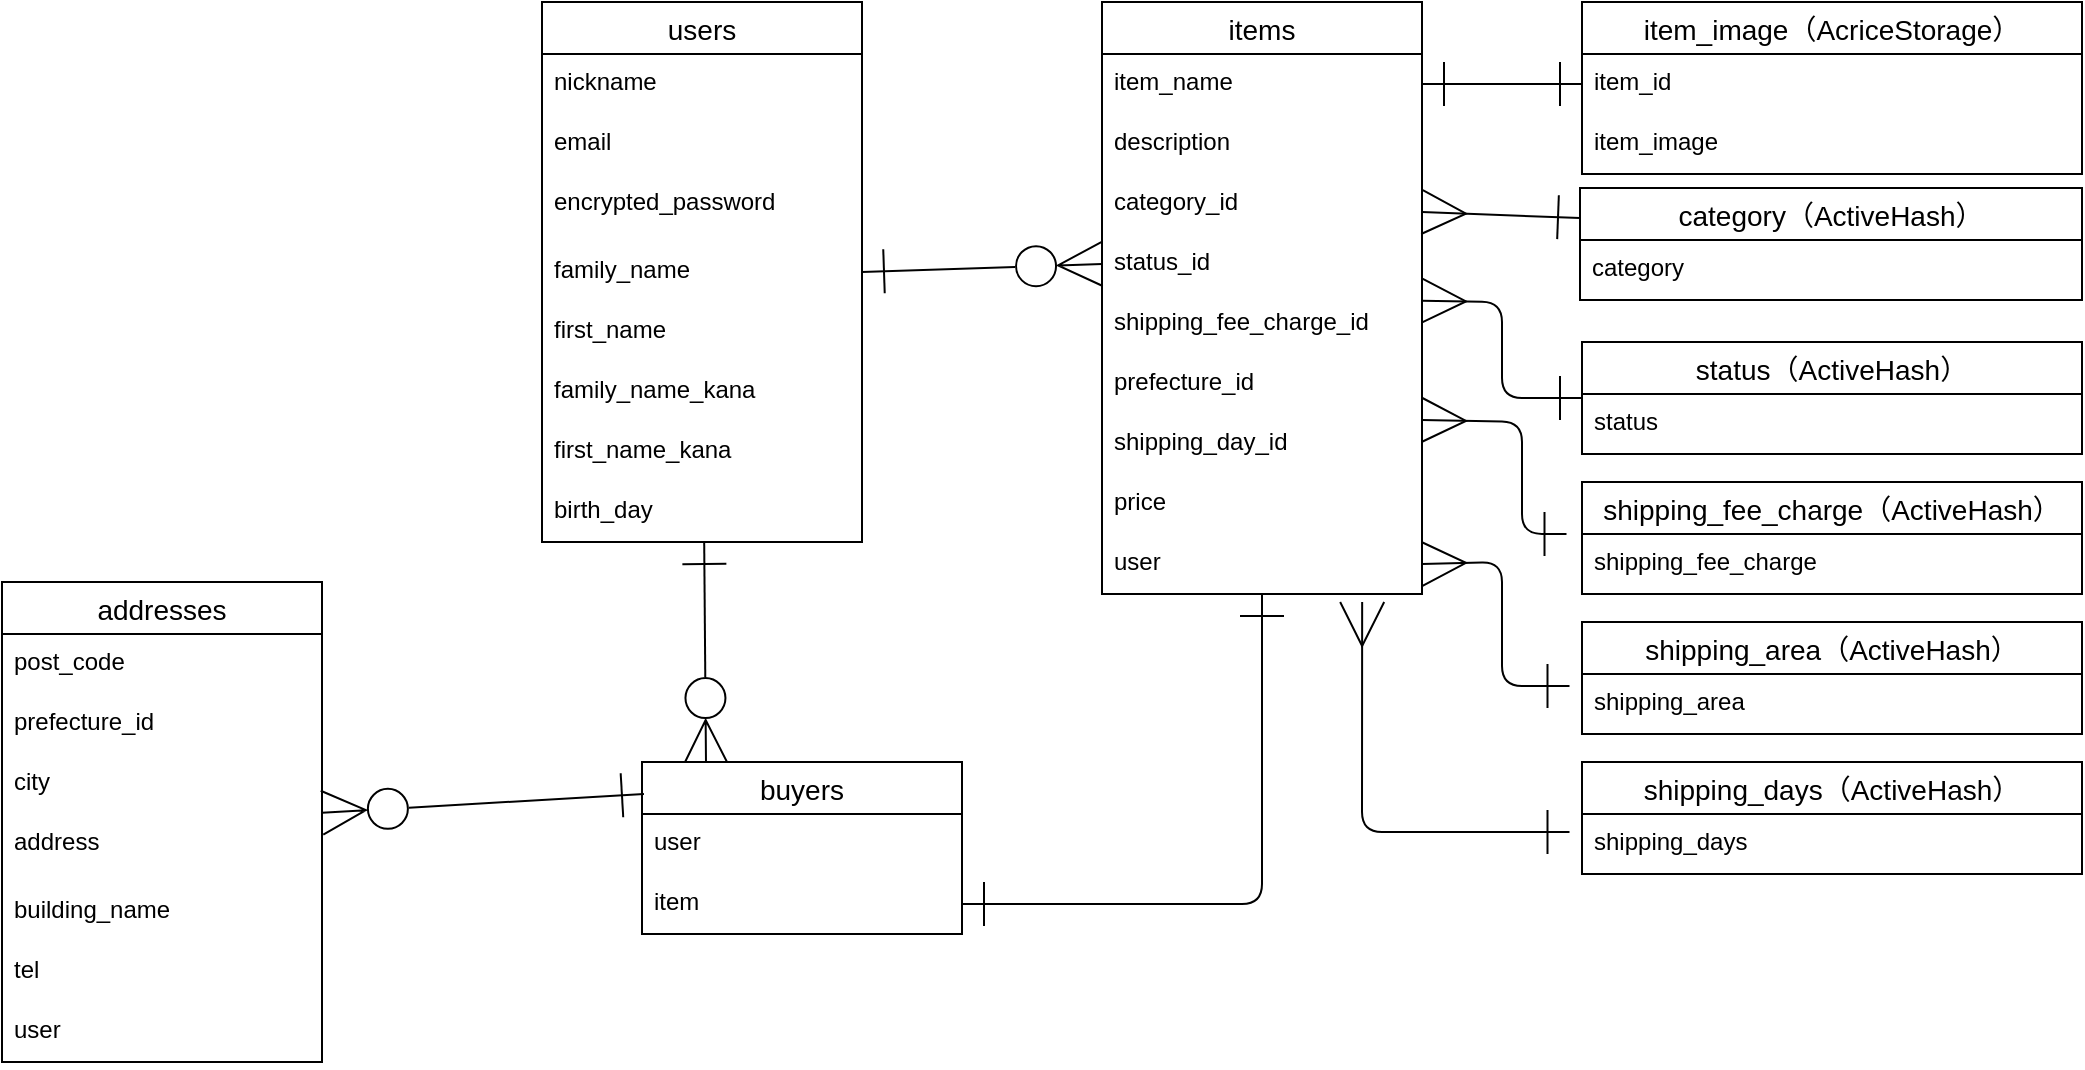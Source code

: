 <mxfile>
    <diagram id="aHVDSEkehMD-egq3Ggf0" name="ページ1">
        <mxGraphModel dx="1186" dy="757" grid="1" gridSize="10" guides="1" tooltips="1" connect="1" arrows="1" fold="1" page="1" pageScale="1" pageWidth="827" pageHeight="1169" math="0" shadow="0">
            <root>
                <mxCell id="0"/>
                <mxCell id="1" parent="0"/>
                <mxCell id="106" style="edgeStyle=none;html=1;entryX=0;entryY=0.5;entryDx=0;entryDy=0;exitX=1;exitY=0.5;exitDx=0;exitDy=0;endArrow=ERzeroToMany;endFill=0;jumpSize=6;endSize=20;startArrow=ERone;startFill=0;startSize=20;" edge="1" parent="1" source="70" target="75">
                    <mxGeometry relative="1" as="geometry">
                        <mxPoint x="540" y="258" as="targetPoint"/>
                    </mxGeometry>
                </mxCell>
                <mxCell id="131" style="edgeStyle=none;rounded=1;jumpSize=6;html=1;startArrow=ERone;startFill=0;endArrow=ERzeroToMany;endFill=0;startSize=20;endSize=20;strokeColor=default;entryX=0.2;entryY=0.012;entryDx=0;entryDy=0;entryPerimeter=0;" edge="1" parent="1" source="58" target="81">
                    <mxGeometry relative="1" as="geometry">
                        <mxPoint x="350" y="480" as="targetPoint"/>
                    </mxGeometry>
                </mxCell>
                <object label="users" id="58">
                    <mxCell style="swimlane;fontStyle=0;childLayout=stackLayout;horizontal=1;startSize=26;horizontalStack=0;resizeParent=1;resizeParentMax=0;resizeLast=0;collapsible=1;marginBottom=0;align=center;fontSize=14;" vertex="1" parent="1">
                        <mxGeometry x="270" y="110" width="160" height="270" as="geometry">
                            <mxRectangle x="90" y="110" width="50" height="26" as="alternateBounds"/>
                        </mxGeometry>
                    </mxCell>
                </object>
                <mxCell id="59" value="nickname" style="text;strokeColor=none;fillColor=none;spacingLeft=4;spacingRight=4;overflow=hidden;rotatable=0;points=[[0,0.5],[1,0.5]];portConstraint=eastwest;fontSize=12;" vertex="1" parent="58">
                    <mxGeometry y="26" width="160" height="30" as="geometry"/>
                </mxCell>
                <mxCell id="60" value="email" style="text;strokeColor=none;fillColor=none;spacingLeft=4;spacingRight=4;overflow=hidden;rotatable=0;points=[[0,0.5],[1,0.5]];portConstraint=eastwest;fontSize=12;" vertex="1" parent="58">
                    <mxGeometry y="56" width="160" height="30" as="geometry"/>
                </mxCell>
                <mxCell id="68" value="encrypted_password&#10;&#10;" style="text;strokeColor=none;fillColor=none;spacingLeft=4;spacingRight=4;overflow=hidden;rotatable=0;points=[[0,0.5],[1,0.5]];portConstraint=eastwest;fontSize=12;" vertex="1" parent="58">
                    <mxGeometry y="86" width="160" height="34" as="geometry"/>
                </mxCell>
                <mxCell id="70" value="family_name" style="text;strokeColor=none;fillColor=none;spacingLeft=4;spacingRight=4;overflow=hidden;rotatable=0;points=[[0,0.5],[1,0.5]];portConstraint=eastwest;fontSize=12;" vertex="1" parent="58">
                    <mxGeometry y="120" width="160" height="30" as="geometry"/>
                </mxCell>
                <mxCell id="71" value="first_name" style="text;strokeColor=none;fillColor=none;spacingLeft=4;spacingRight=4;overflow=hidden;rotatable=0;points=[[0,0.5],[1,0.5]];portConstraint=eastwest;fontSize=12;" vertex="1" parent="58">
                    <mxGeometry y="150" width="160" height="30" as="geometry"/>
                </mxCell>
                <mxCell id="72" value="family_name_kana" style="text;strokeColor=none;fillColor=none;spacingLeft=4;spacingRight=4;overflow=hidden;rotatable=0;points=[[0,0.5],[1,0.5]];portConstraint=eastwest;fontSize=12;" vertex="1" parent="58">
                    <mxGeometry y="180" width="160" height="30" as="geometry"/>
                </mxCell>
                <mxCell id="73" value="first_name_kana" style="text;strokeColor=none;fillColor=none;spacingLeft=4;spacingRight=4;overflow=hidden;rotatable=0;points=[[0,0.5],[1,0.5]];portConstraint=eastwest;fontSize=12;" vertex="1" parent="58">
                    <mxGeometry y="210" width="160" height="30" as="geometry"/>
                </mxCell>
                <mxCell id="74" value="birth_day" style="text;strokeColor=none;fillColor=none;spacingLeft=4;spacingRight=4;overflow=hidden;rotatable=0;points=[[0,0.5],[1,0.5]];portConstraint=eastwest;fontSize=12;" vertex="1" parent="58">
                    <mxGeometry y="240" width="160" height="30" as="geometry"/>
                </mxCell>
                <mxCell id="109" style="edgeStyle=none;jumpSize=6;html=1;entryX=1;entryY=0.5;entryDx=0;entryDy=0;startArrow=ERone;startFill=0;endArrow=ERone;endFill=0;startSize=20;endSize=20;strokeColor=default;" edge="1" parent="1" source="62" target="83">
                    <mxGeometry relative="1" as="geometry">
                        <Array as="points">
                            <mxPoint x="630" y="561"/>
                        </Array>
                    </mxGeometry>
                </mxCell>
                <mxCell id="110" style="edgeStyle=none;jumpSize=6;html=1;entryX=0;entryY=0.5;entryDx=0;entryDy=0;startArrow=ERone;startFill=0;endArrow=ERone;endFill=0;startSize=20;endSize=20;strokeColor=default;exitX=1;exitY=0.5;exitDx=0;exitDy=0;" edge="1" parent="1" source="63" target="87">
                    <mxGeometry relative="1" as="geometry">
                        <mxPoint x="720" y="151" as="sourcePoint"/>
                    </mxGeometry>
                </mxCell>
                <mxCell id="127" style="edgeStyle=none;jumpSize=6;html=1;entryX=0;entryY=0.5;entryDx=0;entryDy=0;startArrow=ERmany;startFill=0;endArrow=ERone;endFill=0;startSize=20;endSize=20;strokeColor=default;" edge="1" parent="1" source="62" target="117">
                    <mxGeometry relative="1" as="geometry">
                        <Array as="points">
                            <mxPoint x="750" y="260"/>
                            <mxPoint x="750" y="308"/>
                        </Array>
                    </mxGeometry>
                </mxCell>
                <mxCell id="128" style="edgeStyle=none;jumpSize=6;html=1;entryX=-0.031;entryY=0;entryDx=0;entryDy=0;entryPerimeter=0;startArrow=ERmany;startFill=0;endArrow=ERone;endFill=0;startSize=20;endSize=20;strokeColor=default;exitX=1;exitY=0.1;exitDx=0;exitDy=0;exitPerimeter=0;" edge="1" parent="1" source="78" target="120">
                    <mxGeometry relative="1" as="geometry">
                        <Array as="points">
                            <mxPoint x="760" y="320"/>
                            <mxPoint x="760" y="376"/>
                        </Array>
                    </mxGeometry>
                </mxCell>
                <mxCell id="129" style="edgeStyle=none;jumpSize=6;html=1;entryX=-0.025;entryY=0.2;entryDx=0;entryDy=0;entryPerimeter=0;startArrow=ERmany;startFill=0;endArrow=ERone;endFill=0;startSize=20;endSize=20;strokeColor=default;rounded=1;exitX=1;exitY=0.5;exitDx=0;exitDy=0;" edge="1" parent="1" source="90" target="122">
                    <mxGeometry relative="1" as="geometry">
                        <Array as="points">
                            <mxPoint x="750" y="390"/>
                            <mxPoint x="750" y="452"/>
                        </Array>
                    </mxGeometry>
                </mxCell>
                <mxCell id="130" style="edgeStyle=none;jumpSize=6;html=1;entryX=-0.025;entryY=0.3;entryDx=0;entryDy=0;entryPerimeter=0;startArrow=ERmany;startFill=0;endArrow=ERone;endFill=0;startSize=20;endSize=20;strokeColor=default;exitX=0.813;exitY=1.133;exitDx=0;exitDy=0;exitPerimeter=0;" edge="1" parent="1" source="90" target="124">
                    <mxGeometry relative="1" as="geometry">
                        <Array as="points">
                            <mxPoint x="680" y="525"/>
                        </Array>
                    </mxGeometry>
                </mxCell>
                <mxCell id="62" value="items" style="swimlane;fontStyle=0;childLayout=stackLayout;horizontal=1;startSize=26;horizontalStack=0;resizeParent=1;resizeParentMax=0;resizeLast=0;collapsible=1;marginBottom=0;align=center;fontSize=14;" vertex="1" parent="1">
                    <mxGeometry x="550" y="110" width="160" height="296" as="geometry"/>
                </mxCell>
                <mxCell id="63" value="item_name" style="text;strokeColor=none;fillColor=none;spacingLeft=4;spacingRight=4;overflow=hidden;rotatable=0;points=[[0,0.5],[1,0.5]];portConstraint=eastwest;fontSize=12;" vertex="1" parent="62">
                    <mxGeometry y="26" width="160" height="30" as="geometry"/>
                </mxCell>
                <mxCell id="64" value="description" style="text;strokeColor=none;fillColor=none;spacingLeft=4;spacingRight=4;overflow=hidden;rotatable=0;points=[[0,0.5],[1,0.5]];portConstraint=eastwest;fontSize=12;" vertex="1" parent="62">
                    <mxGeometry y="56" width="160" height="30" as="geometry"/>
                </mxCell>
                <mxCell id="65" value="category_id" style="text;strokeColor=none;fillColor=none;spacingLeft=4;spacingRight=4;overflow=hidden;rotatable=0;points=[[0,0.5],[1,0.5]];portConstraint=eastwest;fontSize=12;" vertex="1" parent="62">
                    <mxGeometry y="86" width="160" height="30" as="geometry"/>
                </mxCell>
                <mxCell id="75" value="status_id" style="text;strokeColor=none;fillColor=none;spacingLeft=4;spacingRight=4;overflow=hidden;rotatable=0;points=[[0,0.5],[1,0.5]];portConstraint=eastwest;fontSize=12;" vertex="1" parent="62">
                    <mxGeometry y="116" width="160" height="30" as="geometry"/>
                </mxCell>
                <mxCell id="76" value="shipping_fee_charge_id" style="text;strokeColor=none;fillColor=none;spacingLeft=4;spacingRight=4;overflow=hidden;rotatable=0;points=[[0,0.5],[1,0.5]];portConstraint=eastwest;fontSize=12;" vertex="1" parent="62">
                    <mxGeometry y="146" width="160" height="30" as="geometry"/>
                </mxCell>
                <mxCell id="77" value="prefecture_id" style="text;strokeColor=none;fillColor=none;spacingLeft=4;spacingRight=4;overflow=hidden;rotatable=0;points=[[0,0.5],[1,0.5]];portConstraint=eastwest;fontSize=12;" vertex="1" parent="62">
                    <mxGeometry y="176" width="160" height="30" as="geometry"/>
                </mxCell>
                <mxCell id="78" value="shipping_day_id" style="text;strokeColor=none;fillColor=none;spacingLeft=4;spacingRight=4;overflow=hidden;rotatable=0;points=[[0,0.5],[1,0.5]];portConstraint=eastwest;fontSize=12;" vertex="1" parent="62">
                    <mxGeometry y="206" width="160" height="30" as="geometry"/>
                </mxCell>
                <mxCell id="79" value="price" style="text;strokeColor=none;fillColor=none;spacingLeft=4;spacingRight=4;overflow=hidden;rotatable=0;points=[[0,0.5],[1,0.5]];portConstraint=eastwest;fontSize=12;" vertex="1" parent="62">
                    <mxGeometry y="236" width="160" height="30" as="geometry"/>
                </mxCell>
                <mxCell id="90" value="user" style="text;strokeColor=none;fillColor=none;spacingLeft=4;spacingRight=4;overflow=hidden;rotatable=0;points=[[0,0.5],[1,0.5]];portConstraint=eastwest;fontSize=12;" vertex="1" parent="62">
                    <mxGeometry y="266" width="160" height="30" as="geometry"/>
                </mxCell>
                <mxCell id="81" value="buyers" style="swimlane;fontStyle=0;childLayout=stackLayout;horizontal=1;startSize=26;horizontalStack=0;resizeParent=1;resizeParentMax=0;resizeLast=0;collapsible=1;marginBottom=0;align=center;fontSize=14;" vertex="1" parent="1">
                    <mxGeometry x="320" y="490" width="160" height="86" as="geometry"/>
                </mxCell>
                <mxCell id="82" value="user" style="text;strokeColor=none;fillColor=none;spacingLeft=4;spacingRight=4;overflow=hidden;rotatable=0;points=[[0,0.5],[1,0.5]];portConstraint=eastwest;fontSize=12;" vertex="1" parent="81">
                    <mxGeometry y="26" width="160" height="30" as="geometry"/>
                </mxCell>
                <mxCell id="83" value="item" style="text;strokeColor=none;fillColor=none;spacingLeft=4;spacingRight=4;overflow=hidden;rotatable=0;points=[[0,0.5],[1,0.5]];portConstraint=eastwest;fontSize=12;" vertex="1" parent="81">
                    <mxGeometry y="56" width="160" height="30" as="geometry"/>
                </mxCell>
                <mxCell id="86" value="item_image（AcriceStorage）" style="swimlane;fontStyle=0;childLayout=stackLayout;horizontal=1;startSize=26;horizontalStack=0;resizeParent=1;resizeParentMax=0;resizeLast=0;collapsible=1;marginBottom=0;align=center;fontSize=14;" vertex="1" parent="1">
                    <mxGeometry x="790" y="110" width="250" height="86" as="geometry"/>
                </mxCell>
                <mxCell id="87" value="item_id" style="text;strokeColor=none;fillColor=none;spacingLeft=4;spacingRight=4;overflow=hidden;rotatable=0;points=[[0,0.5],[1,0.5]];portConstraint=eastwest;fontSize=12;" vertex="1" parent="86">
                    <mxGeometry y="26" width="250" height="30" as="geometry"/>
                </mxCell>
                <mxCell id="88" value="item_image" style="text;strokeColor=none;fillColor=none;spacingLeft=4;spacingRight=4;overflow=hidden;rotatable=0;points=[[0,0.5],[1,0.5]];portConstraint=eastwest;fontSize=12;" vertex="1" parent="86">
                    <mxGeometry y="56" width="250" height="30" as="geometry"/>
                </mxCell>
                <mxCell id="111" style="edgeStyle=none;jumpSize=6;html=1;startArrow=ERzeroToMany;startFill=0;endArrow=ERone;endFill=0;startSize=20;endSize=20;strokeColor=default;entryX=0.006;entryY=0.186;entryDx=0;entryDy=0;entryPerimeter=0;" edge="1" parent="1" source="95" target="81">
                    <mxGeometry relative="1" as="geometry">
                        <mxPoint x="310" y="505" as="targetPoint"/>
                    </mxGeometry>
                </mxCell>
                <mxCell id="95" value="addresses" style="swimlane;fontStyle=0;childLayout=stackLayout;horizontal=1;startSize=26;horizontalStack=0;resizeParent=1;resizeParentMax=0;resizeLast=0;collapsible=1;marginBottom=0;align=center;fontSize=14;" vertex="1" parent="1">
                    <mxGeometry y="400" width="160" height="240" as="geometry"/>
                </mxCell>
                <mxCell id="96" value="post_code" style="text;strokeColor=none;fillColor=none;spacingLeft=4;spacingRight=4;overflow=hidden;rotatable=0;points=[[0,0.5],[1,0.5]];portConstraint=eastwest;fontSize=12;" vertex="1" parent="95">
                    <mxGeometry y="26" width="160" height="30" as="geometry"/>
                </mxCell>
                <mxCell id="97" value="prefecture_id" style="text;strokeColor=none;fillColor=none;spacingLeft=4;spacingRight=4;overflow=hidden;rotatable=0;points=[[0,0.5],[1,0.5]];portConstraint=eastwest;fontSize=12;" vertex="1" parent="95">
                    <mxGeometry y="56" width="160" height="30" as="geometry"/>
                </mxCell>
                <mxCell id="98" value="city" style="text;strokeColor=none;fillColor=none;spacingLeft=4;spacingRight=4;overflow=hidden;rotatable=0;points=[[0,0.5],[1,0.5]];portConstraint=eastwest;fontSize=12;" vertex="1" parent="95">
                    <mxGeometry y="86" width="160" height="30" as="geometry"/>
                </mxCell>
                <mxCell id="99" value="address" style="text;strokeColor=none;fillColor=none;spacingLeft=4;spacingRight=4;overflow=hidden;rotatable=0;points=[[0,0.5],[1,0.5]];portConstraint=eastwest;fontSize=12;" vertex="1" parent="95">
                    <mxGeometry y="116" width="160" height="34" as="geometry"/>
                </mxCell>
                <mxCell id="100" value="building_name" style="text;strokeColor=none;fillColor=none;spacingLeft=4;spacingRight=4;overflow=hidden;rotatable=0;points=[[0,0.5],[1,0.5]];portConstraint=eastwest;fontSize=12;" vertex="1" parent="95">
                    <mxGeometry y="150" width="160" height="30" as="geometry"/>
                </mxCell>
                <mxCell id="101" value="tel" style="text;strokeColor=none;fillColor=none;spacingLeft=4;spacingRight=4;overflow=hidden;rotatable=0;points=[[0,0.5],[1,0.5]];portConstraint=eastwest;fontSize=12;" vertex="1" parent="95">
                    <mxGeometry y="180" width="160" height="30" as="geometry"/>
                </mxCell>
                <mxCell id="132" value="user" style="text;strokeColor=none;fillColor=none;spacingLeft=4;spacingRight=4;overflow=hidden;rotatable=0;points=[[0,0.5],[1,0.5]];portConstraint=eastwest;fontSize=12;" vertex="1" parent="95">
                    <mxGeometry y="210" width="160" height="30" as="geometry"/>
                </mxCell>
                <mxCell id="113" value="category（ActiveHash）" style="swimlane;fontStyle=0;childLayout=stackLayout;horizontal=1;startSize=26;horizontalStack=0;resizeParent=1;resizeParentMax=0;resizeLast=0;collapsible=1;marginBottom=0;align=center;fontSize=14;" vertex="1" parent="1">
                    <mxGeometry x="789" y="203" width="251" height="56" as="geometry"/>
                </mxCell>
                <mxCell id="114" value="category" style="text;strokeColor=none;fillColor=none;spacingLeft=4;spacingRight=4;overflow=hidden;rotatable=0;points=[[0,0.5],[1,0.5]];portConstraint=eastwest;fontSize=12;" vertex="1" parent="113">
                    <mxGeometry y="26" width="251" height="30" as="geometry"/>
                </mxCell>
                <mxCell id="117" value="status（ActiveHash）" style="swimlane;fontStyle=0;childLayout=stackLayout;horizontal=1;startSize=26;horizontalStack=0;resizeParent=1;resizeParentMax=0;resizeLast=0;collapsible=1;marginBottom=0;align=center;fontSize=14;" vertex="1" parent="1">
                    <mxGeometry x="790" y="280" width="250" height="56" as="geometry"/>
                </mxCell>
                <mxCell id="118" value="status" style="text;strokeColor=none;fillColor=none;spacingLeft=4;spacingRight=4;overflow=hidden;rotatable=0;points=[[0,0.5],[1,0.5]];portConstraint=eastwest;fontSize=12;" vertex="1" parent="117">
                    <mxGeometry y="26" width="250" height="30" as="geometry"/>
                </mxCell>
                <mxCell id="119" value="shipping_fee_charge（ActiveHash）" style="swimlane;fontStyle=0;childLayout=stackLayout;horizontal=1;startSize=26;horizontalStack=0;resizeParent=1;resizeParentMax=0;resizeLast=0;collapsible=1;marginBottom=0;align=center;fontSize=14;" vertex="1" parent="1">
                    <mxGeometry x="790" y="350" width="250" height="56" as="geometry"/>
                </mxCell>
                <mxCell id="120" value="shipping_fee_charge" style="text;strokeColor=none;fillColor=none;spacingLeft=4;spacingRight=4;overflow=hidden;rotatable=0;points=[[0,0.5],[1,0.5]];portConstraint=eastwest;fontSize=12;" vertex="1" parent="119">
                    <mxGeometry y="26" width="250" height="30" as="geometry"/>
                </mxCell>
                <mxCell id="121" value="shipping_area（ActiveHash）" style="swimlane;fontStyle=0;childLayout=stackLayout;horizontal=1;startSize=26;horizontalStack=0;resizeParent=1;resizeParentMax=0;resizeLast=0;collapsible=1;marginBottom=0;align=center;fontSize=14;" vertex="1" parent="1">
                    <mxGeometry x="790" y="420" width="250" height="56" as="geometry"/>
                </mxCell>
                <mxCell id="122" value="shipping_area" style="text;strokeColor=none;fillColor=none;spacingLeft=4;spacingRight=4;overflow=hidden;rotatable=0;points=[[0,0.5],[1,0.5]];portConstraint=eastwest;fontSize=12;" vertex="1" parent="121">
                    <mxGeometry y="26" width="250" height="30" as="geometry"/>
                </mxCell>
                <mxCell id="123" value="shipping_days（ActiveHash）" style="swimlane;fontStyle=0;childLayout=stackLayout;horizontal=1;startSize=26;horizontalStack=0;resizeParent=1;resizeParentMax=0;resizeLast=0;collapsible=1;marginBottom=0;align=center;fontSize=14;" vertex="1" parent="1">
                    <mxGeometry x="790" y="490" width="250" height="56" as="geometry"/>
                </mxCell>
                <mxCell id="124" value="shipping_days" style="text;strokeColor=none;fillColor=none;spacingLeft=4;spacingRight=4;overflow=hidden;rotatable=0;points=[[0,0.5],[1,0.5]];portConstraint=eastwest;fontSize=12;" vertex="1" parent="123">
                    <mxGeometry y="26" width="250" height="30" as="geometry"/>
                </mxCell>
                <mxCell id="126" style="edgeStyle=none;jumpSize=6;html=1;entryX=0;entryY=0.25;entryDx=0;entryDy=0;startArrow=ERmany;startFill=0;endArrow=ERone;endFill=0;startSize=20;endSize=20;strokeColor=default;" edge="1" parent="1">
                    <mxGeometry relative="1" as="geometry">
                        <mxPoint x="710" y="215.019" as="sourcePoint"/>
                        <mxPoint x="789" y="218" as="targetPoint"/>
                    </mxGeometry>
                </mxCell>
            </root>
        </mxGraphModel>
    </diagram>
</mxfile>